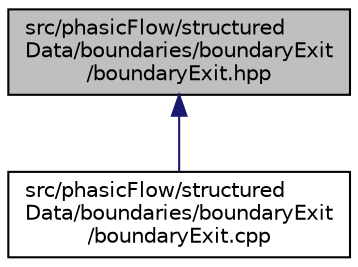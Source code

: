 digraph "src/phasicFlow/structuredData/boundaries/boundaryExit/boundaryExit.hpp"
{
 // LATEX_PDF_SIZE
  edge [fontname="Helvetica",fontsize="10",labelfontname="Helvetica",labelfontsize="10"];
  node [fontname="Helvetica",fontsize="10",shape=record];
  Node1 [label="src/phasicFlow/structured\lData/boundaries/boundaryExit\l/boundaryExit.hpp",height=0.2,width=0.4,color="black", fillcolor="grey75", style="filled", fontcolor="black",tooltip=" "];
  Node1 -> Node2 [dir="back",color="midnightblue",fontsize="10",style="solid",fontname="Helvetica"];
  Node2 [label="src/phasicFlow/structured\lData/boundaries/boundaryExit\l/boundaryExit.cpp",height=0.2,width=0.4,color="black", fillcolor="white", style="filled",URL="$boundaryExit_8cpp.html",tooltip=" "];
}
